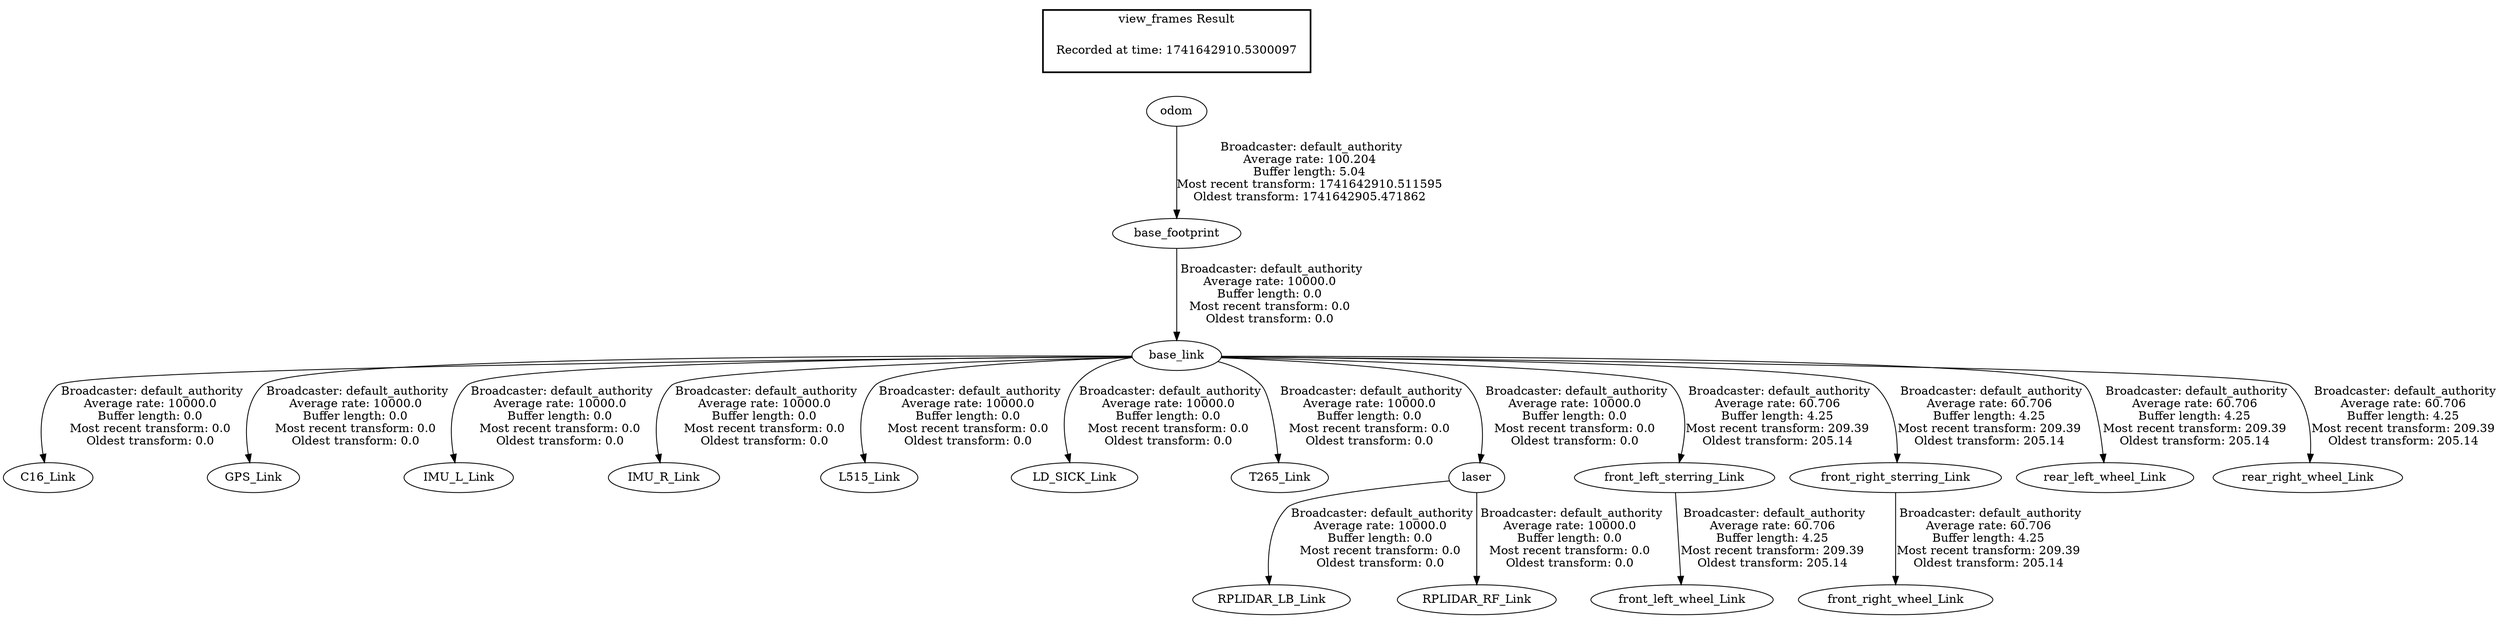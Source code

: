 digraph G {
"odom" -> "base_footprint"[label=" Broadcaster: default_authority\nAverage rate: 100.204\nBuffer length: 5.04\nMost recent transform: 1741642910.511595\nOldest transform: 1741642905.471862\n"];
"base_link" -> "C16_Link"[label=" Broadcaster: default_authority\nAverage rate: 10000.0\nBuffer length: 0.0\nMost recent transform: 0.0\nOldest transform: 0.0\n"];
"base_footprint" -> "base_link"[label=" Broadcaster: default_authority\nAverage rate: 10000.0\nBuffer length: 0.0\nMost recent transform: 0.0\nOldest transform: 0.0\n"];
"base_link" -> "GPS_Link"[label=" Broadcaster: default_authority\nAverage rate: 10000.0\nBuffer length: 0.0\nMost recent transform: 0.0\nOldest transform: 0.0\n"];
"base_link" -> "IMU_L_Link"[label=" Broadcaster: default_authority\nAverage rate: 10000.0\nBuffer length: 0.0\nMost recent transform: 0.0\nOldest transform: 0.0\n"];
"base_link" -> "IMU_R_Link"[label=" Broadcaster: default_authority\nAverage rate: 10000.0\nBuffer length: 0.0\nMost recent transform: 0.0\nOldest transform: 0.0\n"];
"base_link" -> "L515_Link"[label=" Broadcaster: default_authority\nAverage rate: 10000.0\nBuffer length: 0.0\nMost recent transform: 0.0\nOldest transform: 0.0\n"];
"base_link" -> "LD_SICK_Link"[label=" Broadcaster: default_authority\nAverage rate: 10000.0\nBuffer length: 0.0\nMost recent transform: 0.0\nOldest transform: 0.0\n"];
"base_link" -> "T265_Link"[label=" Broadcaster: default_authority\nAverage rate: 10000.0\nBuffer length: 0.0\nMost recent transform: 0.0\nOldest transform: 0.0\n"];
"base_link" -> "laser"[label=" Broadcaster: default_authority\nAverage rate: 10000.0\nBuffer length: 0.0\nMost recent transform: 0.0\nOldest transform: 0.0\n"];
"laser" -> "RPLIDAR_LB_Link"[label=" Broadcaster: default_authority\nAverage rate: 10000.0\nBuffer length: 0.0\nMost recent transform: 0.0\nOldest transform: 0.0\n"];
"laser" -> "RPLIDAR_RF_Link"[label=" Broadcaster: default_authority\nAverage rate: 10000.0\nBuffer length: 0.0\nMost recent transform: 0.0\nOldest transform: 0.0\n"];
"base_link" -> "front_left_sterring_Link"[label=" Broadcaster: default_authority\nAverage rate: 60.706\nBuffer length: 4.25\nMost recent transform: 209.39\nOldest transform: 205.14\n"];
"base_link" -> "front_right_sterring_Link"[label=" Broadcaster: default_authority\nAverage rate: 60.706\nBuffer length: 4.25\nMost recent transform: 209.39\nOldest transform: 205.14\n"];
"base_link" -> "rear_left_wheel_Link"[label=" Broadcaster: default_authority\nAverage rate: 60.706\nBuffer length: 4.25\nMost recent transform: 209.39\nOldest transform: 205.14\n"];
"base_link" -> "rear_right_wheel_Link"[label=" Broadcaster: default_authority\nAverage rate: 60.706\nBuffer length: 4.25\nMost recent transform: 209.39\nOldest transform: 205.14\n"];
"front_left_sterring_Link" -> "front_left_wheel_Link"[label=" Broadcaster: default_authority\nAverage rate: 60.706\nBuffer length: 4.25\nMost recent transform: 209.39\nOldest transform: 205.14\n"];
"front_right_sterring_Link" -> "front_right_wheel_Link"[label=" Broadcaster: default_authority\nAverage rate: 60.706\nBuffer length: 4.25\nMost recent transform: 209.39\nOldest transform: 205.14\n"];
edge [style=invis];
 subgraph cluster_legend { style=bold; color=black; label ="view_frames Result";
"Recorded at time: 1741642910.5300097"[ shape=plaintext ] ;
}->"odom";
}